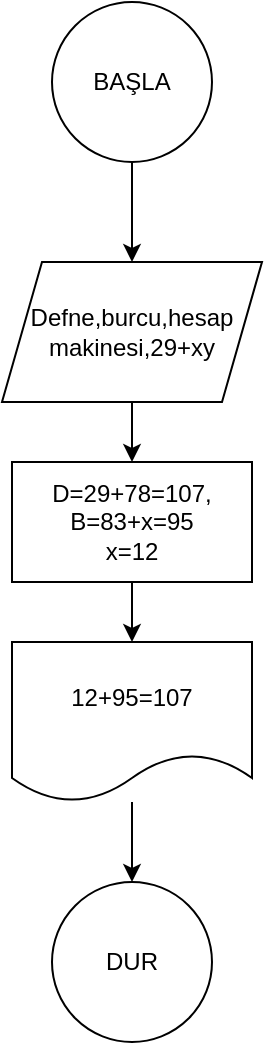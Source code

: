 <mxfile version="15.0.3" type="device"><diagram id="qgJkJqkrH-q7FI5iIdFG" name="Page-1"><mxGraphModel dx="373" dy="470" grid="1" gridSize="10" guides="1" tooltips="1" connect="1" arrows="1" fold="1" page="1" pageScale="1" pageWidth="827" pageHeight="1169" math="0" shadow="0"><root><mxCell id="0"/><mxCell id="1" parent="0"/><mxCell id="YMoT-W3YDHp4-FKarZ_x-1" value="DUR" style="ellipse;whiteSpace=wrap;html=1;aspect=fixed;" vertex="1" parent="1"><mxGeometry x="160" y="470" width="80" height="80" as="geometry"/></mxCell><mxCell id="YMoT-W3YDHp4-FKarZ_x-4" value="" style="edgeStyle=orthogonalEdgeStyle;rounded=0;orthogonalLoop=1;jettySize=auto;html=1;" edge="1" parent="1" source="YMoT-W3YDHp4-FKarZ_x-2" target="YMoT-W3YDHp4-FKarZ_x-3"><mxGeometry relative="1" as="geometry"/></mxCell><mxCell id="YMoT-W3YDHp4-FKarZ_x-2" value="BAŞLA" style="ellipse;whiteSpace=wrap;html=1;aspect=fixed;" vertex="1" parent="1"><mxGeometry x="160" y="30" width="80" height="80" as="geometry"/></mxCell><mxCell id="YMoT-W3YDHp4-FKarZ_x-6" value="" style="edgeStyle=orthogonalEdgeStyle;rounded=0;orthogonalLoop=1;jettySize=auto;html=1;" edge="1" parent="1" source="YMoT-W3YDHp4-FKarZ_x-3" target="YMoT-W3YDHp4-FKarZ_x-5"><mxGeometry relative="1" as="geometry"/></mxCell><mxCell id="YMoT-W3YDHp4-FKarZ_x-3" value="Defne,burcu,hesap makinesi,29+xy" style="shape=parallelogram;perimeter=parallelogramPerimeter;whiteSpace=wrap;html=1;fixedSize=1;" vertex="1" parent="1"><mxGeometry x="135" y="160" width="130" height="70" as="geometry"/></mxCell><mxCell id="YMoT-W3YDHp4-FKarZ_x-8" value="" style="edgeStyle=orthogonalEdgeStyle;rounded=0;orthogonalLoop=1;jettySize=auto;html=1;" edge="1" parent="1" source="YMoT-W3YDHp4-FKarZ_x-5" target="YMoT-W3YDHp4-FKarZ_x-7"><mxGeometry relative="1" as="geometry"/></mxCell><mxCell id="YMoT-W3YDHp4-FKarZ_x-5" value="D=29+78=107,&lt;br&gt;B=83+x=95&lt;br&gt;x=12" style="rounded=0;whiteSpace=wrap;html=1;" vertex="1" parent="1"><mxGeometry x="140" y="260" width="120" height="60" as="geometry"/></mxCell><mxCell id="YMoT-W3YDHp4-FKarZ_x-9" value="" style="edgeStyle=orthogonalEdgeStyle;rounded=0;orthogonalLoop=1;jettySize=auto;html=1;" edge="1" parent="1" source="YMoT-W3YDHp4-FKarZ_x-7" target="YMoT-W3YDHp4-FKarZ_x-1"><mxGeometry relative="1" as="geometry"/></mxCell><mxCell id="YMoT-W3YDHp4-FKarZ_x-7" value="12+95=107" style="shape=document;whiteSpace=wrap;html=1;boundedLbl=1;" vertex="1" parent="1"><mxGeometry x="140" y="350" width="120" height="80" as="geometry"/></mxCell></root></mxGraphModel></diagram></mxfile>